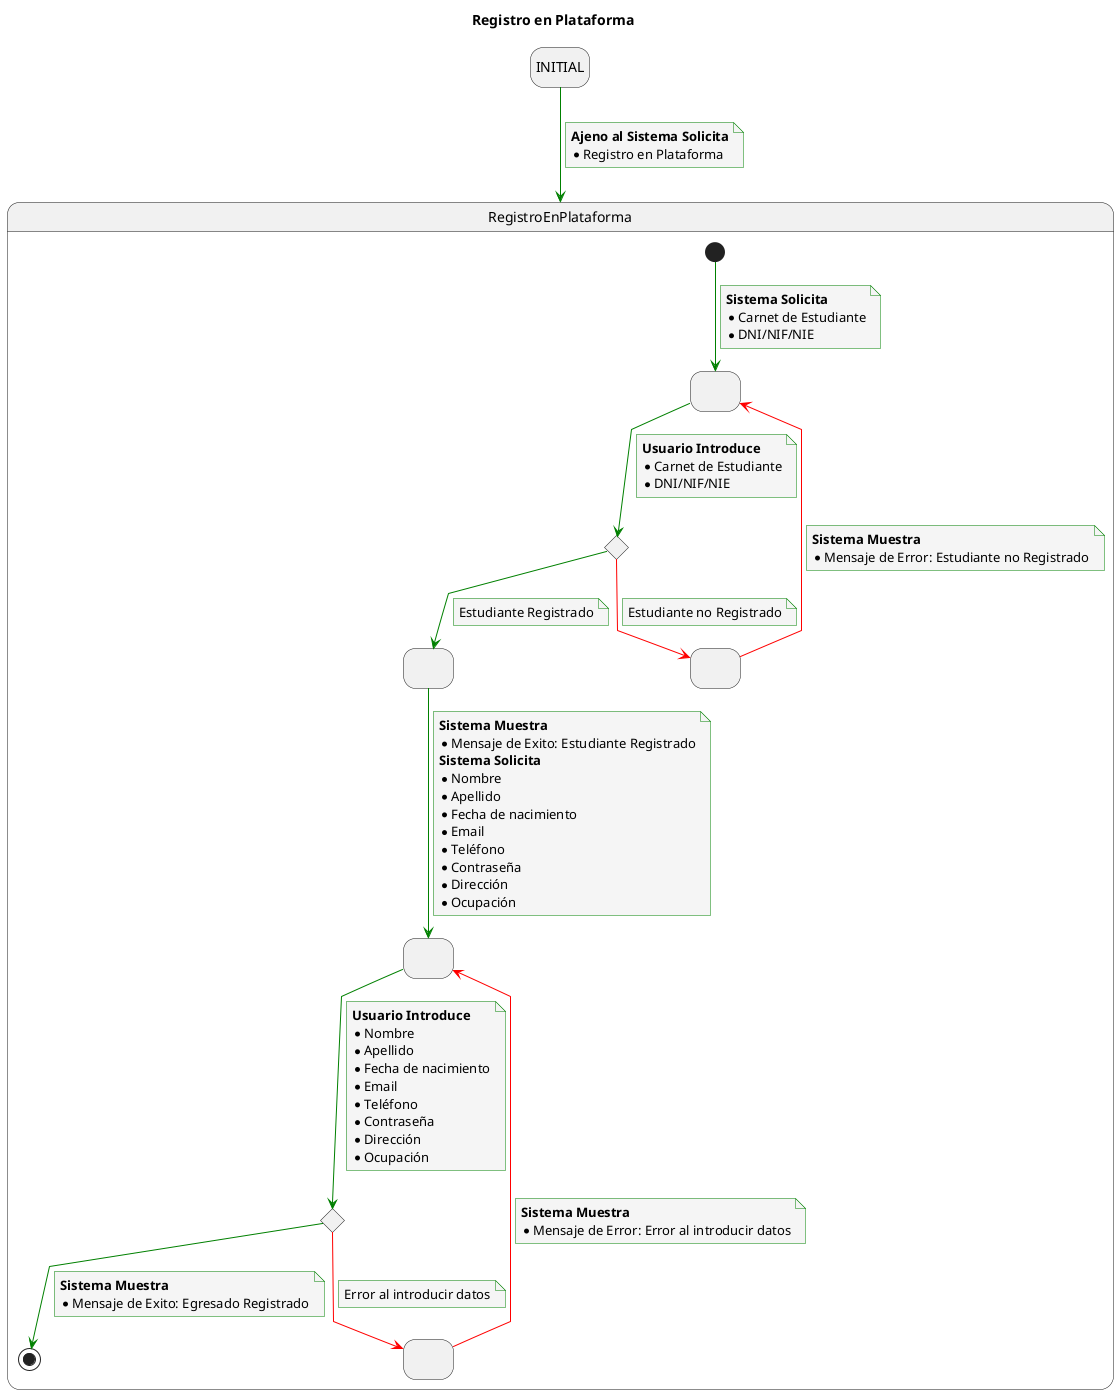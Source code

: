 @startuml
title Registro en Plataforma

skinparam {
    NoteBackgroundColor #whiteSmoke
    ArrowColor #green
    NoteBorderColor #green
    linetype polyline
}

hide empty description

state startState as "INITIAL"

startState --> RegistroEnPlataforma
note on link
    <b>Ajeno al Sistema Solicita</b>
    * Registro en Plataforma
end note

state RegistroEnPlataforma {
  state 2 as " "
  state 3 <<choice>>
  state 4 as " "
  state 5 as " "
  state 6 as " "
  state 7 <<choice>>
  state 8 as " "


  [*] --> 2
  note on link
    <b>Sistema Solicita</b>
    * Carnet de Estudiante 
    * DNI/NIF/NIE
  end note

  2 --> 3
  note on link
    <b>Usuario Introduce</b>
    * Carnet de Estudiante
    * DNI/NIF/NIE
  end note

  3 -[#red]-> 5
  note on link
    Estudiante no Registrado
  end note

  5 -[#red]-> 2
  note on link
    <b>Sistema Muestra</b>
    * Mensaje de Error: Estudiante no Registrado
  end note

  3 --> 4
  note on link
    Estudiante Registrado
  end note

  4 --> 6
  note on link
    <b>Sistema Muestra</b>
    * Mensaje de Exito: Estudiante Registrado
    <b>Sistema Solicita</b>
    * Nombre
    * Apellido
    * Fecha de nacimiento
    * Email
    * Teléfono
    * Contraseña
    * Dirección
    * Ocupación
  end note

  6 --> 7
  note on link
    <b>Usuario Introduce</b>
    * Nombre
    * Apellido
    * Fecha de nacimiento
    * Email
    * Teléfono
    * Contraseña
    * Dirección
    * Ocupación
  end note

  7 --> [*]
  note on link
    <b>Sistema Muestra</b>
    * Mensaje de Exito: Egresado Registrado
  end note

  7 -[#red]-> 8
  note on link
    Error al introducir datos
  end note

  8 -[#red]-> 6
  note on link
    <b>Sistema Muestra</b>
    * Mensaje de Error: Error al introducir datos
  end note

}
@enduml
